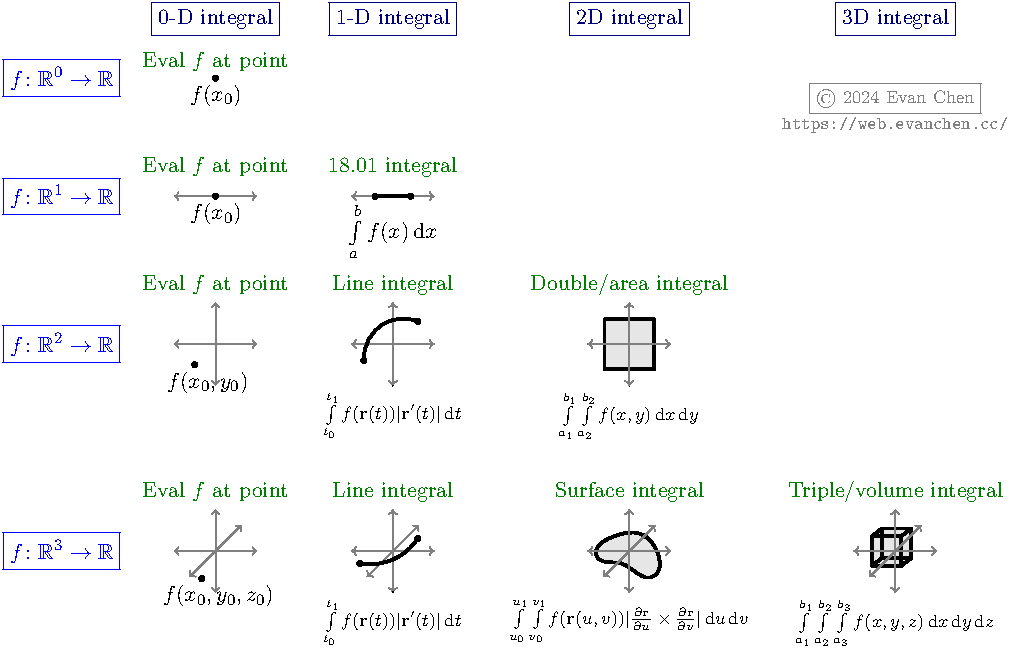 size(18cm);
usepackage("amsmath");
usepackage("amssymb");
usepackage("derivative");
label("$\boxed{f \colon \mathbb R^0 \to \mathbb R}$", (-0.5,8), dir(180), blue);
label("$\boxed{f \colon \mathbb R^1 \to \mathbb R}$", (-0.5,6), dir(180), blue);
label("$\boxed{f \colon \mathbb R^2 \to \mathbb R}$", (-0.5,3.5), dir(180), blue);
label("$\boxed{f \colon \mathbb R^3 \to \mathbb R}$", (-0.5,0), dir(180), blue);

real w = 0.7; // axis length
pair O = (0,0);
defaultpen(fontsize(11pt));
pen intfont = fontsize(9pt);

picture vector_field;
for (int i=0; i<5; ++i) {
  for (int j=0; j<4; ++j) {
    draw(vector_field,
    shift(-0.9*w,-0.6*w)*((0.4*i*w,0.45*j*w)--(0.4*i*w+0.2,0.45*j*w-0.15)),
    rgb(0.6,0.6,0.9), EndArrow(TeXHead));
  }
}

picture axis1;
picture axis2;
picture axis3;
draw(axis1, (-w,0)--(w,0), grey, Arrows(TeXHead));
draw(axis2, (-w,0)--(w,0), grey, Arrows(TeXHead));
draw(axis2, (0,-w)--(0,w), grey, Arrows(TeXHead));
draw(axis3, (-w,0)--(w,0), grey, Arrows(TeXHead));
draw(axis3, (0,-w)--(0,w), grey, Arrows(TeXHead));
draw(axis3, (-w/1.6,-w/1.6)--(w/1.6,w/1.6), grey, Arrows(TeXHead));

transform t;

/* 0-D integrals */
label("\fbox{0-D integral}", (1,9), deepblue);
string s = "Eval $f$ at point";

t = shift(1,8);
dot("$f(x_0)$", t*O, dir(-90));
label(s, t*O, dir(90), deepgreen);

t = shift(1,6);
add(t*axis1);
dot("$f(x_0)$", t*O, dir(-90));
label(s, t*(dir(90)/2), deepgreen);

t = shift(1,3.5);
add(t*axis2);
dot("$f(x_0, y_0)$", t*(-w/2,-w/2), dir(-75));
label(s, t*dir(90), deepgreen);

t = shift(1,0);
add(t*axis3);
dot("$f(x_0, y_0, z_0)$", t*(-w/3,-2*w/3), dir(-75));
label(s, t*dir(90), deepgreen);

/* 1-D integrals */
label("\fbox{1-D integral}", (4,9), deepblue);

t = shift(4,6);
add(t*axis1);
draw(t*((-0.3,0)--(0.3,0)), black+1.4);
dot(t*(-0.3,0), black);
dot(t*( 0.3,0), black);
label("$\int\limits_a^b f(x) \odif x$", t*O, dir(-90));
label("18.01 integral", t*(dir(90)/2), deepgreen);

t = shift(4,3.5);
add(t*axis2);
draw("$\int\limits_{t_0}^{t_1} f(\mathbf r(t)) |\mathbf r'(t)| \odif t$", t*(0,-w), dir(-90), intfont);
draw(t*((-0.7*w,-0.4*w)..(-0.2*w,0.5*w)..(0.6*w,0.55*w)), black+1.4);
dot(t*(-0.7*w, -0.4*w));
dot(t*(0.6*w, 0.55*w));
label("Line integral", t*dir(90), deepgreen);

t = shift(4,0);
add(t*axis3);
draw("$\int\limits_{t_0}^{t_1} f(\mathbf r(t)) |\mathbf r'(t)| \odif t$", t*(0,-w), dir(-90), intfont);
draw(t*((-0.8*w,-0.3*w)..(0.2*w,-0.1*w)..(0.6*w,0.3*w)), black+1.4);
dot(t*(-0.8*w, -0.3*w));
dot(t*(0.6*w, 0.3*w));
label("Line integral", t*dir(90), deepgreen);

/* 2D integrals */
label("\fbox{2D integral}", (8,9), deepblue);

t = shift(8,3.5);
path square = box((-0.6*w,-0.6*w), (0.6*w,0.6*w));
filldraw(t*square, lightgrey, black+1.4);
draw("$\int\limits_{a_1}^{b_1} \int\limits_{a_2}^{b_2} f(x,y) \odif x \odif y$", t*(0,-w), dir(-90), intfont);
label("Double/area integral", t*dir(90), deepgreen);
add(t*axis2);

t = shift(8,0);
path surface = (-0.8*w,-0.1*w)..(-0.2*w,-0.3*w)..(0.6*w,-0.6*w)..(0.7*w,-0.1*w)..(0.3*w,0.4*w)..(-0.5*w,0.3*w)..cycle;
filldraw(t*surface, lightgrey, black+1.4);
draw("$\int\limits_{u_0}^{u_1} \int\limits_{v_0}^{v_1} f(\mathbf r(u,v)) |\pdv{\mathbf{r}}{u} \times \pdv{\mathbf{r}}{v}| \odif u \odif v$", t*(0,-w), dir(-90), intfont);
label("Surface integral", t*dir(90), deepgreen);
add(t*axis3);

/* 3D integrals */
label("\fbox{3D integral}", (12.5,9), deepblue);

t = shift(12.5,0);
pair A = (-0.4, -0.25);
pair C = (0.1, 0.25);
pair B = (A.x, C.y);
pair D = (C.x, A.y);
transform s = shift(0.17,0.13);
fill(t*(A--B--s*B--s*C--s*D--D--cycle), lightgrey);
draw(t*s*(A--B--C--D--cycle), black+1.4);
draw(t*(A--B--C--D--cycle), black+1.4);
draw(t*(A--s*A), black+1.4);
draw(t*(B--s*B), black+1.4);
draw(t*(C--s*C), black+1.4);
draw(t*(D--s*D), black+1.4);
draw("$\int\limits_{a_1}^{b_1} \int\limits_{a_2}^{b_2} \int\limits_{a_3}^{b_3} f(x,y,z) \odif x \odif y \odif z$", t*(0,-w), dir(-90), intfont);
label("Triple/volume integral", t*dir(90), deepgreen);
add(t*axis3);

/* Advertisement */
label(minipage("\centering \fbox{\copyright{} 2024 Evan Chen} \\ \texttt{https://web.evanchen.cc/}", 4cm), (12.5,7.5), grey + fontsize(9pt));
